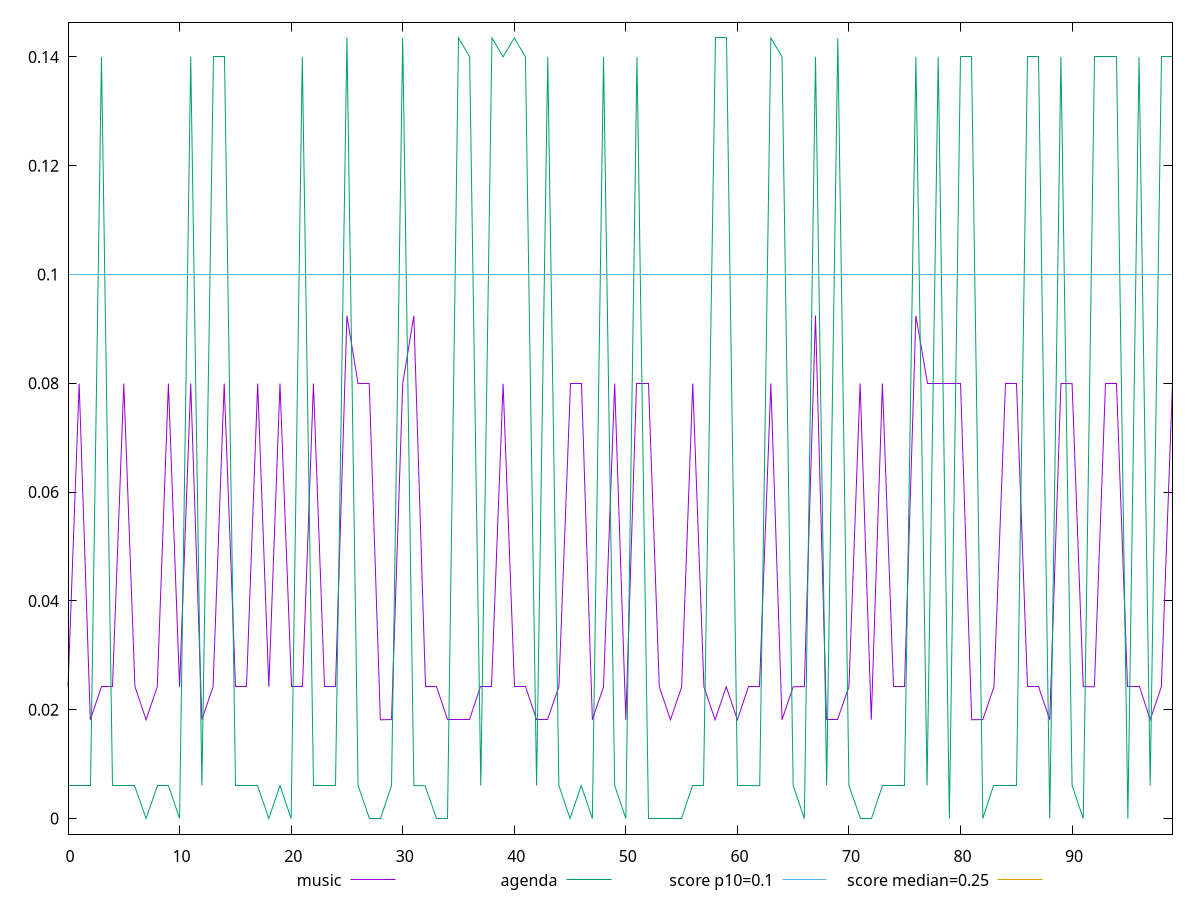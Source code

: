 reset

$music <<EOF
0 0.024215007887946234
1 0.07994552241431342
2 0.01815185546875
3 0.024215007887946234
4 0.024215007887946234
5 0.07994552241431342
6 0.024251628981696235
7 0.01815185546875
8 0.024251628981696235
9 0.07994552241431342
10 0.024215007887946234
11 0.07998214350806344
12 0.0181884765625
13 0.024215007887946234
14 0.07994552241431342
15 0.024215007887946234
16 0.024215007887946234
17 0.07994552241431342
18 0.024215007887946234
19 0.07994552241431342
20 0.024215007887946234
21 0.024215007887946234
22 0.07994552241431342
23 0.024215007887946234
24 0.024215007887946234
25 0.09242338699764675
26 0.07994552241431342
27 0.07998214350806344
28 0.01815185546875
29 0.0181884765625
30 0.07994552241431342
31 0.09242338699764675
32 0.024215007887946234
33 0.024215007887946234
34 0.01815185546875
35 0.01815185546875
36 0.01815185546875
37 0.024215007887946234
38 0.024215007887946234
39 0.07990334860483807
40 0.024215007887946234
41 0.024215007887946234
42 0.01815185546875
43 0.01815185546875
44 0.024215007887946234
45 0.07994552241431342
46 0.07994552241431342
47 0.01815185546875
48 0.024215007887946234
49 0.07994552241431342
50 0.01815185546875
51 0.07994552241431342
52 0.07994552241431342
53 0.024251628981696235
54 0.01815185546875
55 0.024172834078470866
56 0.07994552241431342
57 0.024215007887946234
58 0.01815185546875
59 0.024215007887946234
60 0.01815185546875
61 0.024215007887946234
62 0.024215007887946234
63 0.07994552241431342
64 0.01815185546875
65 0.024215007887946234
66 0.024251628981696235
67 0.09246000809139678
68 0.01815185546875
69 0.01815185546875
70 0.024215007887946234
71 0.07998214350806344
72 0.01815185546875
73 0.07994552241431342
74 0.024215007887946234
75 0.024215007887946234
76 0.09242338699764675
77 0.07994552241431342
78 0.07994552241431342
79 0.07994552241431342
80 0.07998214350806344
81 0.01815185546875
82 0.0181884765625
83 0.024215007887946234
84 0.07994552241431342
85 0.07994552241431342
86 0.024215007887946234
87 0.024215007887946234
88 0.01815185546875
89 0.07998214350806344
90 0.07994552241431342
91 0.024251628981696235
92 0.024215007887946234
93 0.07994552241431342
94 0.07994552241431342
95 0.024251628981696235
96 0.024251628981696235
97 0.01815185546875
98 0.024215007887946234
99 0.07998214350806344
EOF

$agenda <<EOF
0 0.006063152419196235
1 0.006063152419196235
2 0.006063152419196235
3 0.1400182305441962
4 0.006063152419196235
5 0.006063152419196235
6 0.006063152419196235
7 0
8 0.006063152419196235
9 0.006063152419196235
10 0
11 0.1400182305441962
12 0.006063152419196235
13 0.1400182305441962
14 0.1400182305441962
15 0.006063152419196235
16 0.006063152419196235
17 0.006063152419196235
18 0
19 0.006063152419196235
20 0
21 0.1400182305441962
22 0.006063152419196235
23 0.006063152419196235
24 0.006063152419196235
25 0.1434961832894219
26 0.006063152419196235
27 0
28 0
29 0.006063152419196235
30 0.1434961832894219
31 0.006063152419196235
32 0.0060209786097208656
33 0
34 0
35 0.1434961832894219
36 0.1400182305441962
37 0.006063152419196235
38 0.1434961832894219
39 0.1400182305441962
40 0.1434961832894219
41 0.1400182305441962
42 0.006063152419196235
43 0.1400182305441962
44 0.006063152419196235
45 0
46 0.006063152419196235
47 0
48 0.1400182305441962
49 0.006063152419196235
50 0
51 0.1400182305441962
52 0
53 0
54 0
55 0
56 0.006063152419196235
57 0.006063152419196235
58 0.1434961832894219
59 0.1434961832894219
60 0.006063152419196235
61 0.006063152419196235
62 0.0060209786097208656
63 0.1434961832894219
64 0.1400182305441962
65 0.006063152419196235
66 0
67 0.1400182305441962
68 0.006063152419196235
69 0.1434961832894219
70 0.0060209786097208656
71 0
72 0
73 0.006063152419196235
74 0.006063152419196235
75 0.006063152419196235
76 0.1400182305441962
77 0.006063152419196235
78 0.1400182305441962
79 0
80 0.1400182305441962
81 0.1400182305441962
82 0
83 0.006063152419196235
84 0.006063152419196235
85 0.006063152419196235
86 0.1400182305441962
87 0.1400182305441962
88 0
89 0.1400182305441962
90 0.006063152419196235
91 0
92 0.1400182305441962
93 0.1400182305441962
94 0.1400182305441962
95 0
96 0.1400182305441962
97 0.006063152419196235
98 0.1400182305441962
99 0.1400182305441962
EOF

set key outside below
set xrange [0:99]
set yrange [-0.002869923665788438:0.14636610695521035]
set trange [-0.002869923665788438:0.14636610695521035]
set terminal svg size 640, 520 enhanced background rgb 'white'
set output "reports/report_00032_2021-02-25T10-28-15.087Z/cumulative-layout-shift/comparison/line/0_vs_1.svg"

plot $music title "music" with line, \
     $agenda title "agenda" with line, \
     0.1 title "score p10=0.1", \
     0.25 title "score median=0.25"

reset
